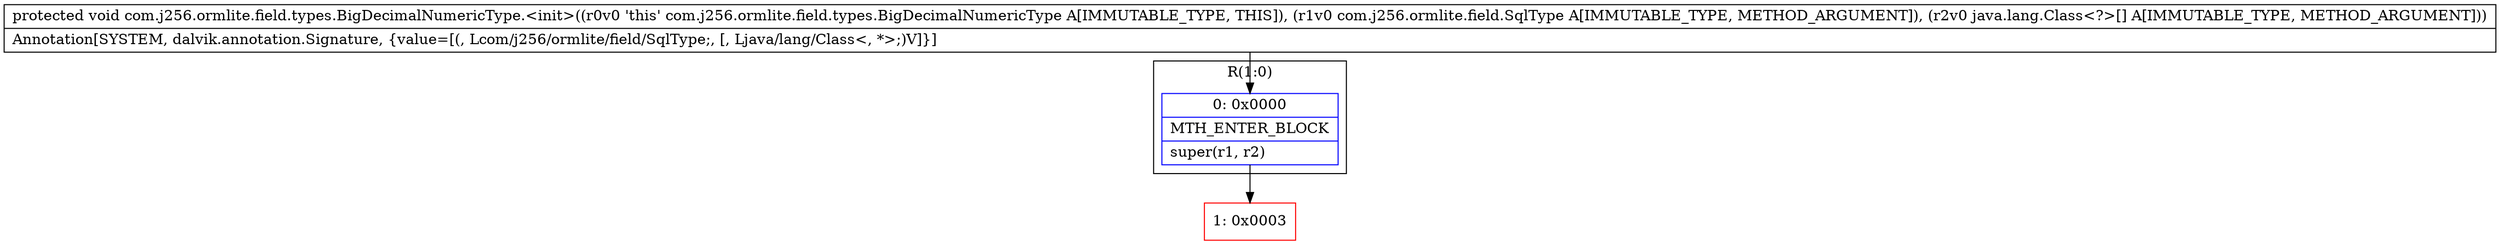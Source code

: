 digraph "CFG forcom.j256.ormlite.field.types.BigDecimalNumericType.\<init\>(Lcom\/j256\/ormlite\/field\/SqlType;[Ljava\/lang\/Class;)V" {
subgraph cluster_Region_1547657283 {
label = "R(1:0)";
node [shape=record,color=blue];
Node_0 [shape=record,label="{0\:\ 0x0000|MTH_ENTER_BLOCK\l|super(r1, r2)\l}"];
}
Node_1 [shape=record,color=red,label="{1\:\ 0x0003}"];
MethodNode[shape=record,label="{protected void com.j256.ormlite.field.types.BigDecimalNumericType.\<init\>((r0v0 'this' com.j256.ormlite.field.types.BigDecimalNumericType A[IMMUTABLE_TYPE, THIS]), (r1v0 com.j256.ormlite.field.SqlType A[IMMUTABLE_TYPE, METHOD_ARGUMENT]), (r2v0 java.lang.Class\<?\>[] A[IMMUTABLE_TYPE, METHOD_ARGUMENT]))  | Annotation[SYSTEM, dalvik.annotation.Signature, \{value=[(, Lcom\/j256\/ormlite\/field\/SqlType;, [, Ljava\/lang\/Class\<, *\>;)V]\}]\l}"];
MethodNode -> Node_0;
Node_0 -> Node_1;
}

